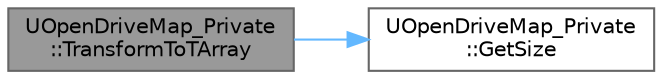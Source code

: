 digraph "UOpenDriveMap_Private::TransformToTArray"
{
 // INTERACTIVE_SVG=YES
 // LATEX_PDF_SIZE
  bgcolor="transparent";
  edge [fontname=Helvetica,fontsize=10,labelfontname=Helvetica,labelfontsize=10];
  node [fontname=Helvetica,fontsize=10,shape=box,height=0.2,width=0.4];
  rankdir="LR";
  Node1 [id="Node000001",label="UOpenDriveMap_Private\l::TransformToTArray",height=0.2,width=0.4,color="gray40", fillcolor="grey60", style="filled", fontcolor="black",tooltip=" "];
  Node1 -> Node2 [id="edge1_Node000001_Node000002",color="steelblue1",style="solid",tooltip=" "];
  Node2 [id="Node000002",label="UOpenDriveMap_Private\l::GetSize",height=0.2,width=0.4,color="grey40", fillcolor="white", style="filled",URL="$d4/d4f/namespaceUOpenDriveMap__Private.html#a05a8f686529c8f67dbaaced7ec03bf2d",tooltip=" "];
}
